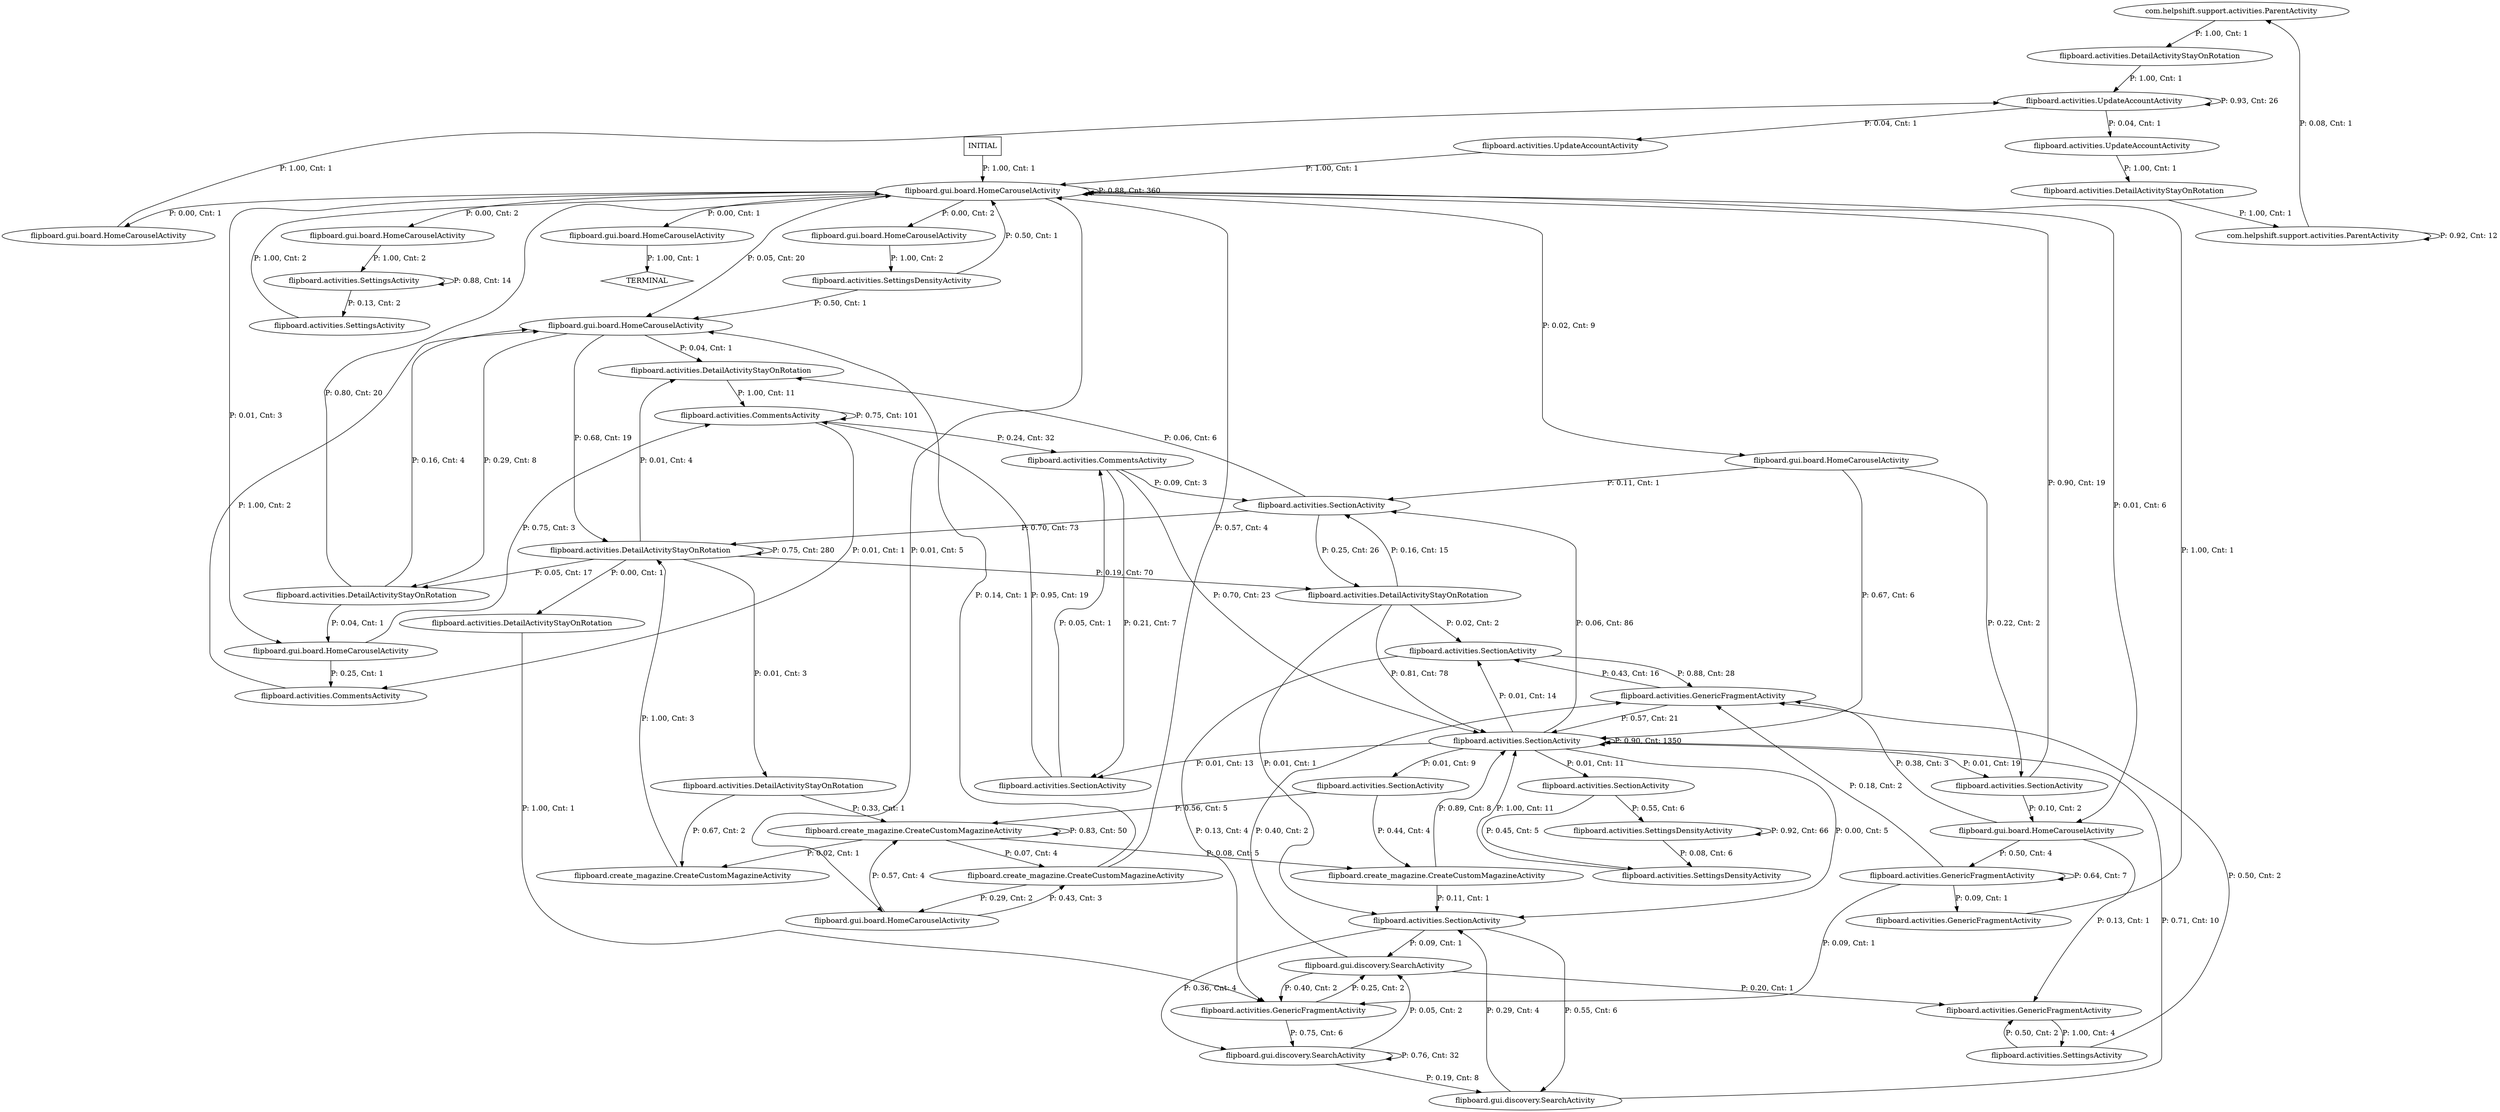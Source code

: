 digraph G {
  0 [label="com.helpshift.support.activities.ParentActivity"];
  1 [label="com.helpshift.support.activities.ParentActivity"];
  2 [label="flipboard.activities.CommentsActivity"];
  3 [label="flipboard.activities.CommentsActivity"];
  4 [label="flipboard.activities.CommentsActivity"];
  5 [label="flipboard.activities.DetailActivityStayOnRotation"];
  6 [label="flipboard.activities.DetailActivityStayOnRotation"];
  7 [label="flipboard.activities.DetailActivityStayOnRotation"];
  8 [label="flipboard.activities.DetailActivityStayOnRotation"];
  9 [label="flipboard.activities.DetailActivityStayOnRotation"];
  10 [label="flipboard.activities.DetailActivityStayOnRotation"];
  11 [label="flipboard.activities.DetailActivityStayOnRotation"];
  12 [label="flipboard.activities.DetailActivityStayOnRotation"];
  13 [label="flipboard.activities.GenericFragmentActivity"];
  14 [label="flipboard.activities.GenericFragmentActivity"];
  15 [label="flipboard.activities.GenericFragmentActivity"];
  16 [label="flipboard.activities.GenericFragmentActivity"];
  17 [label="flipboard.activities.GenericFragmentActivity"];
  18 [label="flipboard.activities.SectionActivity"];
  19 [label="flipboard.activities.SectionActivity"];
  20 [label="flipboard.activities.SectionActivity"];
  21 [label="flipboard.activities.SectionActivity"];
  22 [label="flipboard.activities.SectionActivity"];
  23 [label="flipboard.activities.SectionActivity"];
  24 [label="flipboard.activities.SectionActivity"];
  25 [label="flipboard.activities.SectionActivity"];
  26 [label="flipboard.activities.SettingsActivity"];
  27 [label="flipboard.activities.SettingsActivity"];
  28 [label="flipboard.activities.SettingsActivity"];
  29 [label="flipboard.activities.SettingsDensityActivity"];
  30 [label="flipboard.activities.SettingsDensityActivity"];
  31 [label="flipboard.activities.SettingsDensityActivity"];
  32 [label="flipboard.activities.UpdateAccountActivity"];
  33 [label="flipboard.activities.UpdateAccountActivity"];
  34 [label="flipboard.activities.UpdateAccountActivity"];
  35 [label="flipboard.create_magazine.CreateCustomMagazineActivity"];
  36 [label="flipboard.create_magazine.CreateCustomMagazineActivity"];
  37 [label="flipboard.create_magazine.CreateCustomMagazineActivity"];
  38 [label="flipboard.create_magazine.CreateCustomMagazineActivity"];
  39 [label="flipboard.gui.board.HomeCarouselActivity"];
  40 [label="flipboard.gui.board.HomeCarouselActivity"];
  41 [label="flipboard.gui.board.HomeCarouselActivity"];
  42 [label="flipboard.gui.board.HomeCarouselActivity"];
  43 [label="flipboard.gui.board.HomeCarouselActivity"];
  44 [label="flipboard.gui.board.HomeCarouselActivity"];
  45 [label="flipboard.gui.board.HomeCarouselActivity"];
  46 [label="flipboard.gui.board.HomeCarouselActivity"];
  47 [label="flipboard.gui.board.HomeCarouselActivity"];
  48 [label="flipboard.gui.board.HomeCarouselActivity"];
  49 [label="flipboard.gui.discovery.SearchActivity"];
  50 [label="flipboard.gui.discovery.SearchActivity"];
  51 [label="flipboard.gui.discovery.SearchActivity"];
  52 [label="TERMINAL",shape=diamond];
  53 [label="INITIAL",shape=box];
0->8 [label="P: 1.00, Cnt: 1"];
1->0 [label="P: 0.08, Cnt: 1"];
1->1 [label="P: 0.92, Cnt: 12"];
2->45 [label="P: 1.00, Cnt: 2"];
3->2 [label="P: 0.01, Cnt: 1"];
3->4 [label="P: 0.24, Cnt: 32"];
3->3 [label="P: 0.75, Cnt: 101"];
4->23 [label="P: 0.09, Cnt: 3"];
4->18 [label="P: 0.21, Cnt: 7"];
4->25 [label="P: 0.70, Cnt: 23"];
5->1 [label="P: 1.00, Cnt: 1"];
6->3 [label="P: 1.00, Cnt: 11"];
7->16 [label="P: 1.00, Cnt: 1"];
8->34 [label="P: 1.00, Cnt: 1"];
9->38 [label="P: 0.33, Cnt: 1"];
9->35 [label="P: 0.67, Cnt: 2"];
10->43 [label="P: 0.04, Cnt: 1"];
10->45 [label="P: 0.16, Cnt: 4"];
10->48 [label="P: 0.80, Cnt: 20"];
11->24 [label="P: 0.01, Cnt: 1"];
11->19 [label="P: 0.02, Cnt: 2"];
11->23 [label="P: 0.16, Cnt: 15"];
11->25 [label="P: 0.81, Cnt: 78"];
12->7 [label="P: 0.00, Cnt: 1"];
12->9 [label="P: 0.01, Cnt: 3"];
12->6 [label="P: 0.01, Cnt: 4"];
12->10 [label="P: 0.05, Cnt: 17"];
12->11 [label="P: 0.19, Cnt: 70"];
12->12 [label="P: 0.75, Cnt: 280"];
13->27 [label="P: 1.00, Cnt: 4"];
14->48 [label="P: 1.00, Cnt: 1"];
15->19 [label="P: 0.43, Cnt: 16"];
15->25 [label="P: 0.57, Cnt: 21"];
16->50 [label="P: 0.25, Cnt: 2"];
16->51 [label="P: 0.75, Cnt: 6"];
17->16 [label="P: 0.09, Cnt: 1"];
17->14 [label="P: 0.09, Cnt: 1"];
17->15 [label="P: 0.18, Cnt: 2"];
17->17 [label="P: 0.64, Cnt: 7"];
18->4 [label="P: 0.05, Cnt: 1"];
18->3 [label="P: 0.95, Cnt: 19"];
19->16 [label="P: 0.13, Cnt: 4"];
19->15 [label="P: 0.88, Cnt: 28"];
20->29 [label="P: 0.45, Cnt: 5"];
20->30 [label="P: 0.55, Cnt: 6"];
21->36 [label="P: 0.44, Cnt: 4"];
21->38 [label="P: 0.56, Cnt: 5"];
22->46 [label="P: 0.10, Cnt: 2"];
22->48 [label="P: 0.90, Cnt: 19"];
23->6 [label="P: 0.06, Cnt: 6"];
23->11 [label="P: 0.25, Cnt: 26"];
23->12 [label="P: 0.70, Cnt: 73"];
24->50 [label="P: 0.09, Cnt: 1"];
24->51 [label="P: 0.36, Cnt: 4"];
24->49 [label="P: 0.55, Cnt: 6"];
25->24 [label="P: 0.00, Cnt: 5"];
25->21 [label="P: 0.01, Cnt: 9"];
25->20 [label="P: 0.01, Cnt: 11"];
25->18 [label="P: 0.01, Cnt: 13"];
25->19 [label="P: 0.01, Cnt: 14"];
25->22 [label="P: 0.01, Cnt: 19"];
25->23 [label="P: 0.06, Cnt: 86"];
25->25 [label="P: 0.90, Cnt: 1350"];
26->48 [label="P: 1.00, Cnt: 2"];
27->15 [label="P: 0.50, Cnt: 2"];
27->13 [label="P: 0.50, Cnt: 2"];
28->26 [label="P: 0.13, Cnt: 2"];
28->28 [label="P: 0.88, Cnt: 14"];
29->25 [label="P: 1.00, Cnt: 11"];
30->29 [label="P: 0.08, Cnt: 6"];
30->30 [label="P: 0.92, Cnt: 66"];
31->48 [label="P: 0.50, Cnt: 1"];
31->45 [label="P: 0.50, Cnt: 1"];
32->5 [label="P: 1.00, Cnt: 1"];
33->48 [label="P: 1.00, Cnt: 1"];
34->33 [label="P: 0.04, Cnt: 1"];
34->32 [label="P: 0.04, Cnt: 1"];
34->34 [label="P: 0.93, Cnt: 26"];
35->12 [label="P: 1.00, Cnt: 3"];
36->24 [label="P: 0.11, Cnt: 1"];
36->25 [label="P: 0.89, Cnt: 8"];
37->45 [label="P: 0.14, Cnt: 1"];
37->44 [label="P: 0.29, Cnt: 2"];
37->48 [label="P: 0.57, Cnt: 4"];
38->35 [label="P: 0.02, Cnt: 1"];
38->37 [label="P: 0.07, Cnt: 4"];
38->36 [label="P: 0.08, Cnt: 5"];
38->38 [label="P: 0.83, Cnt: 50"];
39->28 [label="P: 1.00, Cnt: 2"];
40->31 [label="P: 1.00, Cnt: 2"];
41->34 [label="P: 1.00, Cnt: 1"];
42->52 [label="P: 1.00, Cnt: 1"];
43->2 [label="P: 0.25, Cnt: 1"];
43->3 [label="P: 0.75, Cnt: 3"];
44->37 [label="P: 0.43, Cnt: 3"];
44->38 [label="P: 0.57, Cnt: 4"];
45->6 [label="P: 0.04, Cnt: 1"];
45->10 [label="P: 0.29, Cnt: 8"];
45->12 [label="P: 0.68, Cnt: 19"];
46->13 [label="P: 0.13, Cnt: 1"];
46->15 [label="P: 0.38, Cnt: 3"];
46->17 [label="P: 0.50, Cnt: 4"];
47->23 [label="P: 0.11, Cnt: 1"];
47->22 [label="P: 0.22, Cnt: 2"];
47->25 [label="P: 0.67, Cnt: 6"];
48->41 [label="P: 0.00, Cnt: 1"];
48->42 [label="P: 0.00, Cnt: 1"];
48->40 [label="P: 0.00, Cnt: 2"];
48->39 [label="P: 0.00, Cnt: 2"];
48->43 [label="P: 0.01, Cnt: 3"];
48->44 [label="P: 0.01, Cnt: 5"];
48->46 [label="P: 0.01, Cnt: 6"];
48->47 [label="P: 0.02, Cnt: 9"];
48->45 [label="P: 0.05, Cnt: 20"];
48->48 [label="P: 0.88, Cnt: 360"];
49->24 [label="P: 0.29, Cnt: 4"];
49->25 [label="P: 0.71, Cnt: 10"];
50->13 [label="P: 0.20, Cnt: 1"];
50->16 [label="P: 0.40, Cnt: 2"];
50->15 [label="P: 0.40, Cnt: 2"];
51->50 [label="P: 0.05, Cnt: 2"];
51->49 [label="P: 0.19, Cnt: 8"];
51->51 [label="P: 0.76, Cnt: 32"];
53->48 [label="P: 1.00, Cnt: 1"];
}
